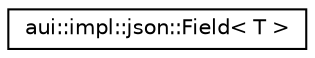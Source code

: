 digraph "Graphical Class Hierarchy"
{
 // LATEX_PDF_SIZE
  edge [fontname="Helvetica",fontsize="10",labelfontname="Helvetica",labelfontsize="10"];
  node [fontname="Helvetica",fontsize="10",shape=record];
  rankdir="LR";
  Node0 [label="aui::impl::json::Field\< T \>",height=0.2,width=0.4,color="black", fillcolor="white", style="filled",URL="$structaui_1_1impl_1_1json_1_1Field.html",tooltip=" "];
}
